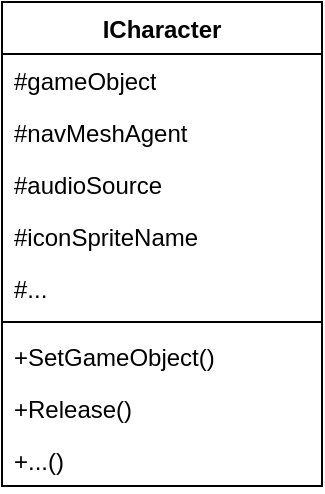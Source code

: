 <mxfile version="22.1.11" type="device">
  <diagram name="第 1 页" id="AQyJDUM3L7sHH0hbeLn7">
    <mxGraphModel dx="1434" dy="844" grid="1" gridSize="10" guides="1" tooltips="1" connect="1" arrows="1" fold="1" page="1" pageScale="1" pageWidth="827" pageHeight="1169" math="0" shadow="0">
      <root>
        <mxCell id="0" />
        <mxCell id="1" parent="0" />
        <mxCell id="-ADi6KaERDDEKxBnsF5K-1" value="ICharacter" style="swimlane;fontStyle=1;align=center;verticalAlign=top;childLayout=stackLayout;horizontal=1;startSize=26;horizontalStack=0;resizeParent=1;resizeParentMax=0;resizeLast=0;collapsible=1;marginBottom=0;whiteSpace=wrap;html=1;" vertex="1" parent="1">
          <mxGeometry x="360" y="320" width="160" height="242" as="geometry" />
        </mxCell>
        <mxCell id="-ADi6KaERDDEKxBnsF5K-2" value="#gameObject" style="text;strokeColor=none;fillColor=none;align=left;verticalAlign=top;spacingLeft=4;spacingRight=4;overflow=hidden;rotatable=0;points=[[0,0.5],[1,0.5]];portConstraint=eastwest;whiteSpace=wrap;html=1;" vertex="1" parent="-ADi6KaERDDEKxBnsF5K-1">
          <mxGeometry y="26" width="160" height="26" as="geometry" />
        </mxCell>
        <mxCell id="-ADi6KaERDDEKxBnsF5K-7" value="#navMeshAgent" style="text;strokeColor=none;fillColor=none;align=left;verticalAlign=top;spacingLeft=4;spacingRight=4;overflow=hidden;rotatable=0;points=[[0,0.5],[1,0.5]];portConstraint=eastwest;whiteSpace=wrap;html=1;" vertex="1" parent="-ADi6KaERDDEKxBnsF5K-1">
          <mxGeometry y="52" width="160" height="26" as="geometry" />
        </mxCell>
        <mxCell id="-ADi6KaERDDEKxBnsF5K-8" value="#audioSource" style="text;strokeColor=none;fillColor=none;align=left;verticalAlign=top;spacingLeft=4;spacingRight=4;overflow=hidden;rotatable=0;points=[[0,0.5],[1,0.5]];portConstraint=eastwest;whiteSpace=wrap;html=1;" vertex="1" parent="-ADi6KaERDDEKxBnsF5K-1">
          <mxGeometry y="78" width="160" height="26" as="geometry" />
        </mxCell>
        <mxCell id="-ADi6KaERDDEKxBnsF5K-9" value="#iconSpriteName" style="text;strokeColor=none;fillColor=none;align=left;verticalAlign=top;spacingLeft=4;spacingRight=4;overflow=hidden;rotatable=0;points=[[0,0.5],[1,0.5]];portConstraint=eastwest;whiteSpace=wrap;html=1;" vertex="1" parent="-ADi6KaERDDEKxBnsF5K-1">
          <mxGeometry y="104" width="160" height="26" as="geometry" />
        </mxCell>
        <mxCell id="-ADi6KaERDDEKxBnsF5K-10" value="#..." style="text;strokeColor=none;fillColor=none;align=left;verticalAlign=top;spacingLeft=4;spacingRight=4;overflow=hidden;rotatable=0;points=[[0,0.5],[1,0.5]];portConstraint=eastwest;whiteSpace=wrap;html=1;" vertex="1" parent="-ADi6KaERDDEKxBnsF5K-1">
          <mxGeometry y="130" width="160" height="26" as="geometry" />
        </mxCell>
        <mxCell id="-ADi6KaERDDEKxBnsF5K-3" value="" style="line;strokeWidth=1;fillColor=none;align=left;verticalAlign=middle;spacingTop=-1;spacingLeft=3;spacingRight=3;rotatable=0;labelPosition=right;points=[];portConstraint=eastwest;strokeColor=inherit;" vertex="1" parent="-ADi6KaERDDEKxBnsF5K-1">
          <mxGeometry y="156" width="160" height="8" as="geometry" />
        </mxCell>
        <mxCell id="-ADi6KaERDDEKxBnsF5K-4" value="+SetGameObject()" style="text;strokeColor=none;fillColor=none;align=left;verticalAlign=top;spacingLeft=4;spacingRight=4;overflow=hidden;rotatable=0;points=[[0,0.5],[1,0.5]];portConstraint=eastwest;whiteSpace=wrap;html=1;" vertex="1" parent="-ADi6KaERDDEKxBnsF5K-1">
          <mxGeometry y="164" width="160" height="26" as="geometry" />
        </mxCell>
        <mxCell id="-ADi6KaERDDEKxBnsF5K-11" value="+Release()" style="text;strokeColor=none;fillColor=none;align=left;verticalAlign=top;spacingLeft=4;spacingRight=4;overflow=hidden;rotatable=0;points=[[0,0.5],[1,0.5]];portConstraint=eastwest;whiteSpace=wrap;html=1;" vertex="1" parent="-ADi6KaERDDEKxBnsF5K-1">
          <mxGeometry y="190" width="160" height="26" as="geometry" />
        </mxCell>
        <mxCell id="-ADi6KaERDDEKxBnsF5K-12" value="+...()" style="text;strokeColor=none;fillColor=none;align=left;verticalAlign=top;spacingLeft=4;spacingRight=4;overflow=hidden;rotatable=0;points=[[0,0.5],[1,0.5]];portConstraint=eastwest;whiteSpace=wrap;html=1;" vertex="1" parent="-ADi6KaERDDEKxBnsF5K-1">
          <mxGeometry y="216" width="160" height="26" as="geometry" />
        </mxCell>
      </root>
    </mxGraphModel>
  </diagram>
</mxfile>
